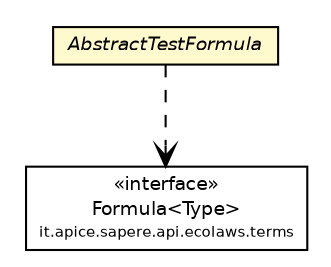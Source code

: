#!/usr/local/bin/dot
#
# Class diagram 
# Generated by UmlGraph version 4.4 (http://www.spinellis.gr/sw/umlgraph)
#

digraph G {
	edge [fontname="Helvetica",fontsize=10,labelfontname="Helvetica",labelfontsize=10];
	node [fontname="Helvetica",fontsize=10,shape=plaintext];
	// it.apice.sapere.api.ecolaws.formulas.AbstractTestFormula
	c19300 [label=<<table border="0" cellborder="1" cellspacing="0" cellpadding="2" port="p" bgcolor="lemonChiffon" href="./AbstractTestFormula.html">
		<tr><td><table border="0" cellspacing="0" cellpadding="1">
			<tr><td><font face="Helvetica-Oblique"> AbstractTestFormula </font></td></tr>
		</table></td></tr>
		</table>>, fontname="Helvetica", fontcolor="black", fontsize=9.0];
	// it.apice.sapere.api.ecolaws.terms.Formula<Type>
	c19316 [label=<<table border="0" cellborder="1" cellspacing="0" cellpadding="2" port="p" href="../terms/Formula.html">
		<tr><td><table border="0" cellspacing="0" cellpadding="1">
			<tr><td> &laquo;interface&raquo; </td></tr>
			<tr><td> Formula&lt;Type&gt; </td></tr>
			<tr><td><font point-size="7.0"> it.apice.sapere.api.ecolaws.terms </font></td></tr>
		</table></td></tr>
		</table>>, fontname="Helvetica", fontcolor="black", fontsize=9.0];
	// it.apice.sapere.api.ecolaws.formulas.AbstractTestFormula DEPEND it.apice.sapere.api.ecolaws.terms.Formula<Type>
	c19300:p -> c19316:p [taillabel="", label="", headlabel="", fontname="Helvetica", fontcolor="black", fontsize=10.0, color="black", arrowhead=open, style=dashed];
}

